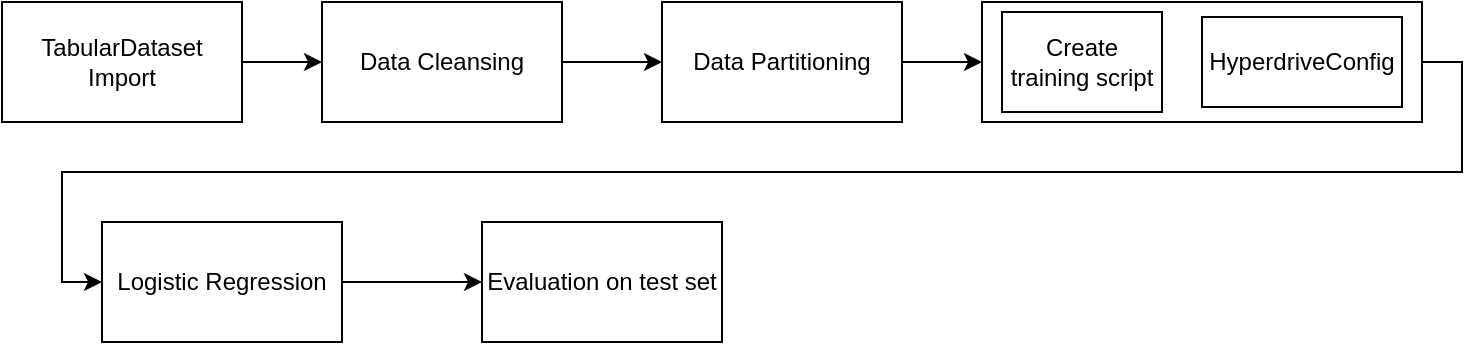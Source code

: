 <mxfile version="14.0.1" type="github">
  <diagram id="VBtnmqoWKUZgKZmdeOyo" name="Page-1">
    <mxGraphModel dx="2942" dy="1123" grid="1" gridSize="10" guides="1" tooltips="1" connect="1" arrows="1" fold="1" page="1" pageScale="1" pageWidth="827" pageHeight="1169" math="0" shadow="0">
      <root>
        <mxCell id="0" />
        <mxCell id="1" parent="0" />
        <mxCell id="r1xZyWP3JjQXsNyQGXBp-7" value="" style="edgeStyle=orthogonalEdgeStyle;rounded=0;orthogonalLoop=1;jettySize=auto;html=1;" parent="1" source="r1xZyWP3JjQXsNyQGXBp-1" target="r1xZyWP3JjQXsNyQGXBp-2" edge="1">
          <mxGeometry relative="1" as="geometry" />
        </mxCell>
        <mxCell id="r1xZyWP3JjQXsNyQGXBp-1" value="&lt;div&gt;TabularDataset&lt;/div&gt;&lt;div&gt;Import&lt;br&gt;&lt;/div&gt;" style="rounded=0;whiteSpace=wrap;html=1;" parent="1" vertex="1">
          <mxGeometry x="10" y="90" width="120" height="60" as="geometry" />
        </mxCell>
        <mxCell id="r1xZyWP3JjQXsNyQGXBp-8" value="" style="edgeStyle=orthogonalEdgeStyle;rounded=0;orthogonalLoop=1;jettySize=auto;html=1;" parent="1" source="r1xZyWP3JjQXsNyQGXBp-2" target="r1xZyWP3JjQXsNyQGXBp-6" edge="1">
          <mxGeometry relative="1" as="geometry" />
        </mxCell>
        <mxCell id="r1xZyWP3JjQXsNyQGXBp-2" value="Data Cleansing" style="rounded=0;whiteSpace=wrap;html=1;" parent="1" vertex="1">
          <mxGeometry x="170" y="90" width="120" height="60" as="geometry" />
        </mxCell>
        <mxCell id="r1xZyWP3JjQXsNyQGXBp-10" style="edgeStyle=orthogonalEdgeStyle;rounded=0;orthogonalLoop=1;jettySize=auto;html=1;exitX=1;exitY=0.5;exitDx=0;exitDy=0;entryX=0;entryY=0.5;entryDx=0;entryDy=0;" parent="1" source="r1xZyWP3JjQXsNyQGXBp-3" target="r1xZyWP3JjQXsNyQGXBp-4" edge="1">
          <mxGeometry relative="1" as="geometry" />
        </mxCell>
        <mxCell id="r1xZyWP3JjQXsNyQGXBp-3" value="" style="rounded=0;whiteSpace=wrap;html=1;" parent="1" vertex="1">
          <mxGeometry x="500" y="90" width="220" height="60" as="geometry" />
        </mxCell>
        <mxCell id="r1xZyWP3JjQXsNyQGXBp-11" value="" style="edgeStyle=orthogonalEdgeStyle;rounded=0;orthogonalLoop=1;jettySize=auto;html=1;" parent="1" source="r1xZyWP3JjQXsNyQGXBp-4" target="r1xZyWP3JjQXsNyQGXBp-5" edge="1">
          <mxGeometry relative="1" as="geometry" />
        </mxCell>
        <mxCell id="r1xZyWP3JjQXsNyQGXBp-4" value="Logistic Regression" style="rounded=0;whiteSpace=wrap;html=1;" parent="1" vertex="1">
          <mxGeometry x="60" y="200" width="120" height="60" as="geometry" />
        </mxCell>
        <mxCell id="r1xZyWP3JjQXsNyQGXBp-5" value="Evaluation on test set" style="rounded=0;whiteSpace=wrap;html=1;" parent="1" vertex="1">
          <mxGeometry x="250" y="200" width="120" height="60" as="geometry" />
        </mxCell>
        <mxCell id="r1xZyWP3JjQXsNyQGXBp-9" value="" style="edgeStyle=orthogonalEdgeStyle;rounded=0;orthogonalLoop=1;jettySize=auto;html=1;" parent="1" source="r1xZyWP3JjQXsNyQGXBp-6" target="r1xZyWP3JjQXsNyQGXBp-3" edge="1">
          <mxGeometry relative="1" as="geometry" />
        </mxCell>
        <mxCell id="r1xZyWP3JjQXsNyQGXBp-6" value="Data Partitioning" style="rounded=0;whiteSpace=wrap;html=1;" parent="1" vertex="1">
          <mxGeometry x="340" y="90" width="120" height="60" as="geometry" />
        </mxCell>
        <mxCell id="Tq3Am8FuDpxmyHCH7Zk0-1" value="Create training script" style="rounded=0;whiteSpace=wrap;html=1;" vertex="1" parent="1">
          <mxGeometry x="510" y="95" width="80" height="50" as="geometry" />
        </mxCell>
        <mxCell id="Tq3Am8FuDpxmyHCH7Zk0-2" value="HyperdriveConfig" style="rounded=0;whiteSpace=wrap;html=1;" vertex="1" parent="1">
          <mxGeometry x="610" y="97.5" width="100" height="45" as="geometry" />
        </mxCell>
      </root>
    </mxGraphModel>
  </diagram>
</mxfile>
